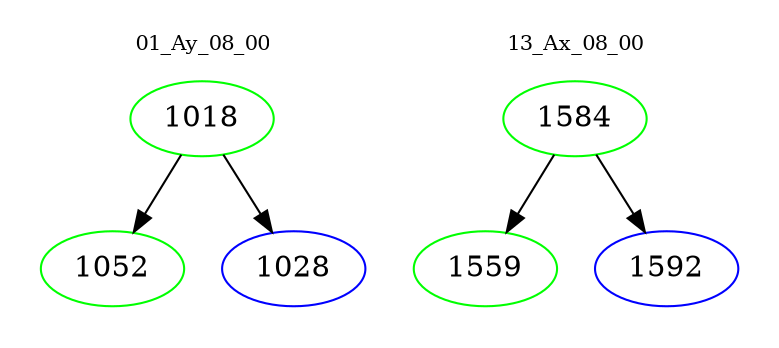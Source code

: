 digraph{
subgraph cluster_0 {
color = white
label = "01_Ay_08_00";
fontsize=10;
T0_1018 [label="1018", color="green"]
T0_1018 -> T0_1052 [color="black"]
T0_1052 [label="1052", color="green"]
T0_1018 -> T0_1028 [color="black"]
T0_1028 [label="1028", color="blue"]
}
subgraph cluster_1 {
color = white
label = "13_Ax_08_00";
fontsize=10;
T1_1584 [label="1584", color="green"]
T1_1584 -> T1_1559 [color="black"]
T1_1559 [label="1559", color="green"]
T1_1584 -> T1_1592 [color="black"]
T1_1592 [label="1592", color="blue"]
}
}
